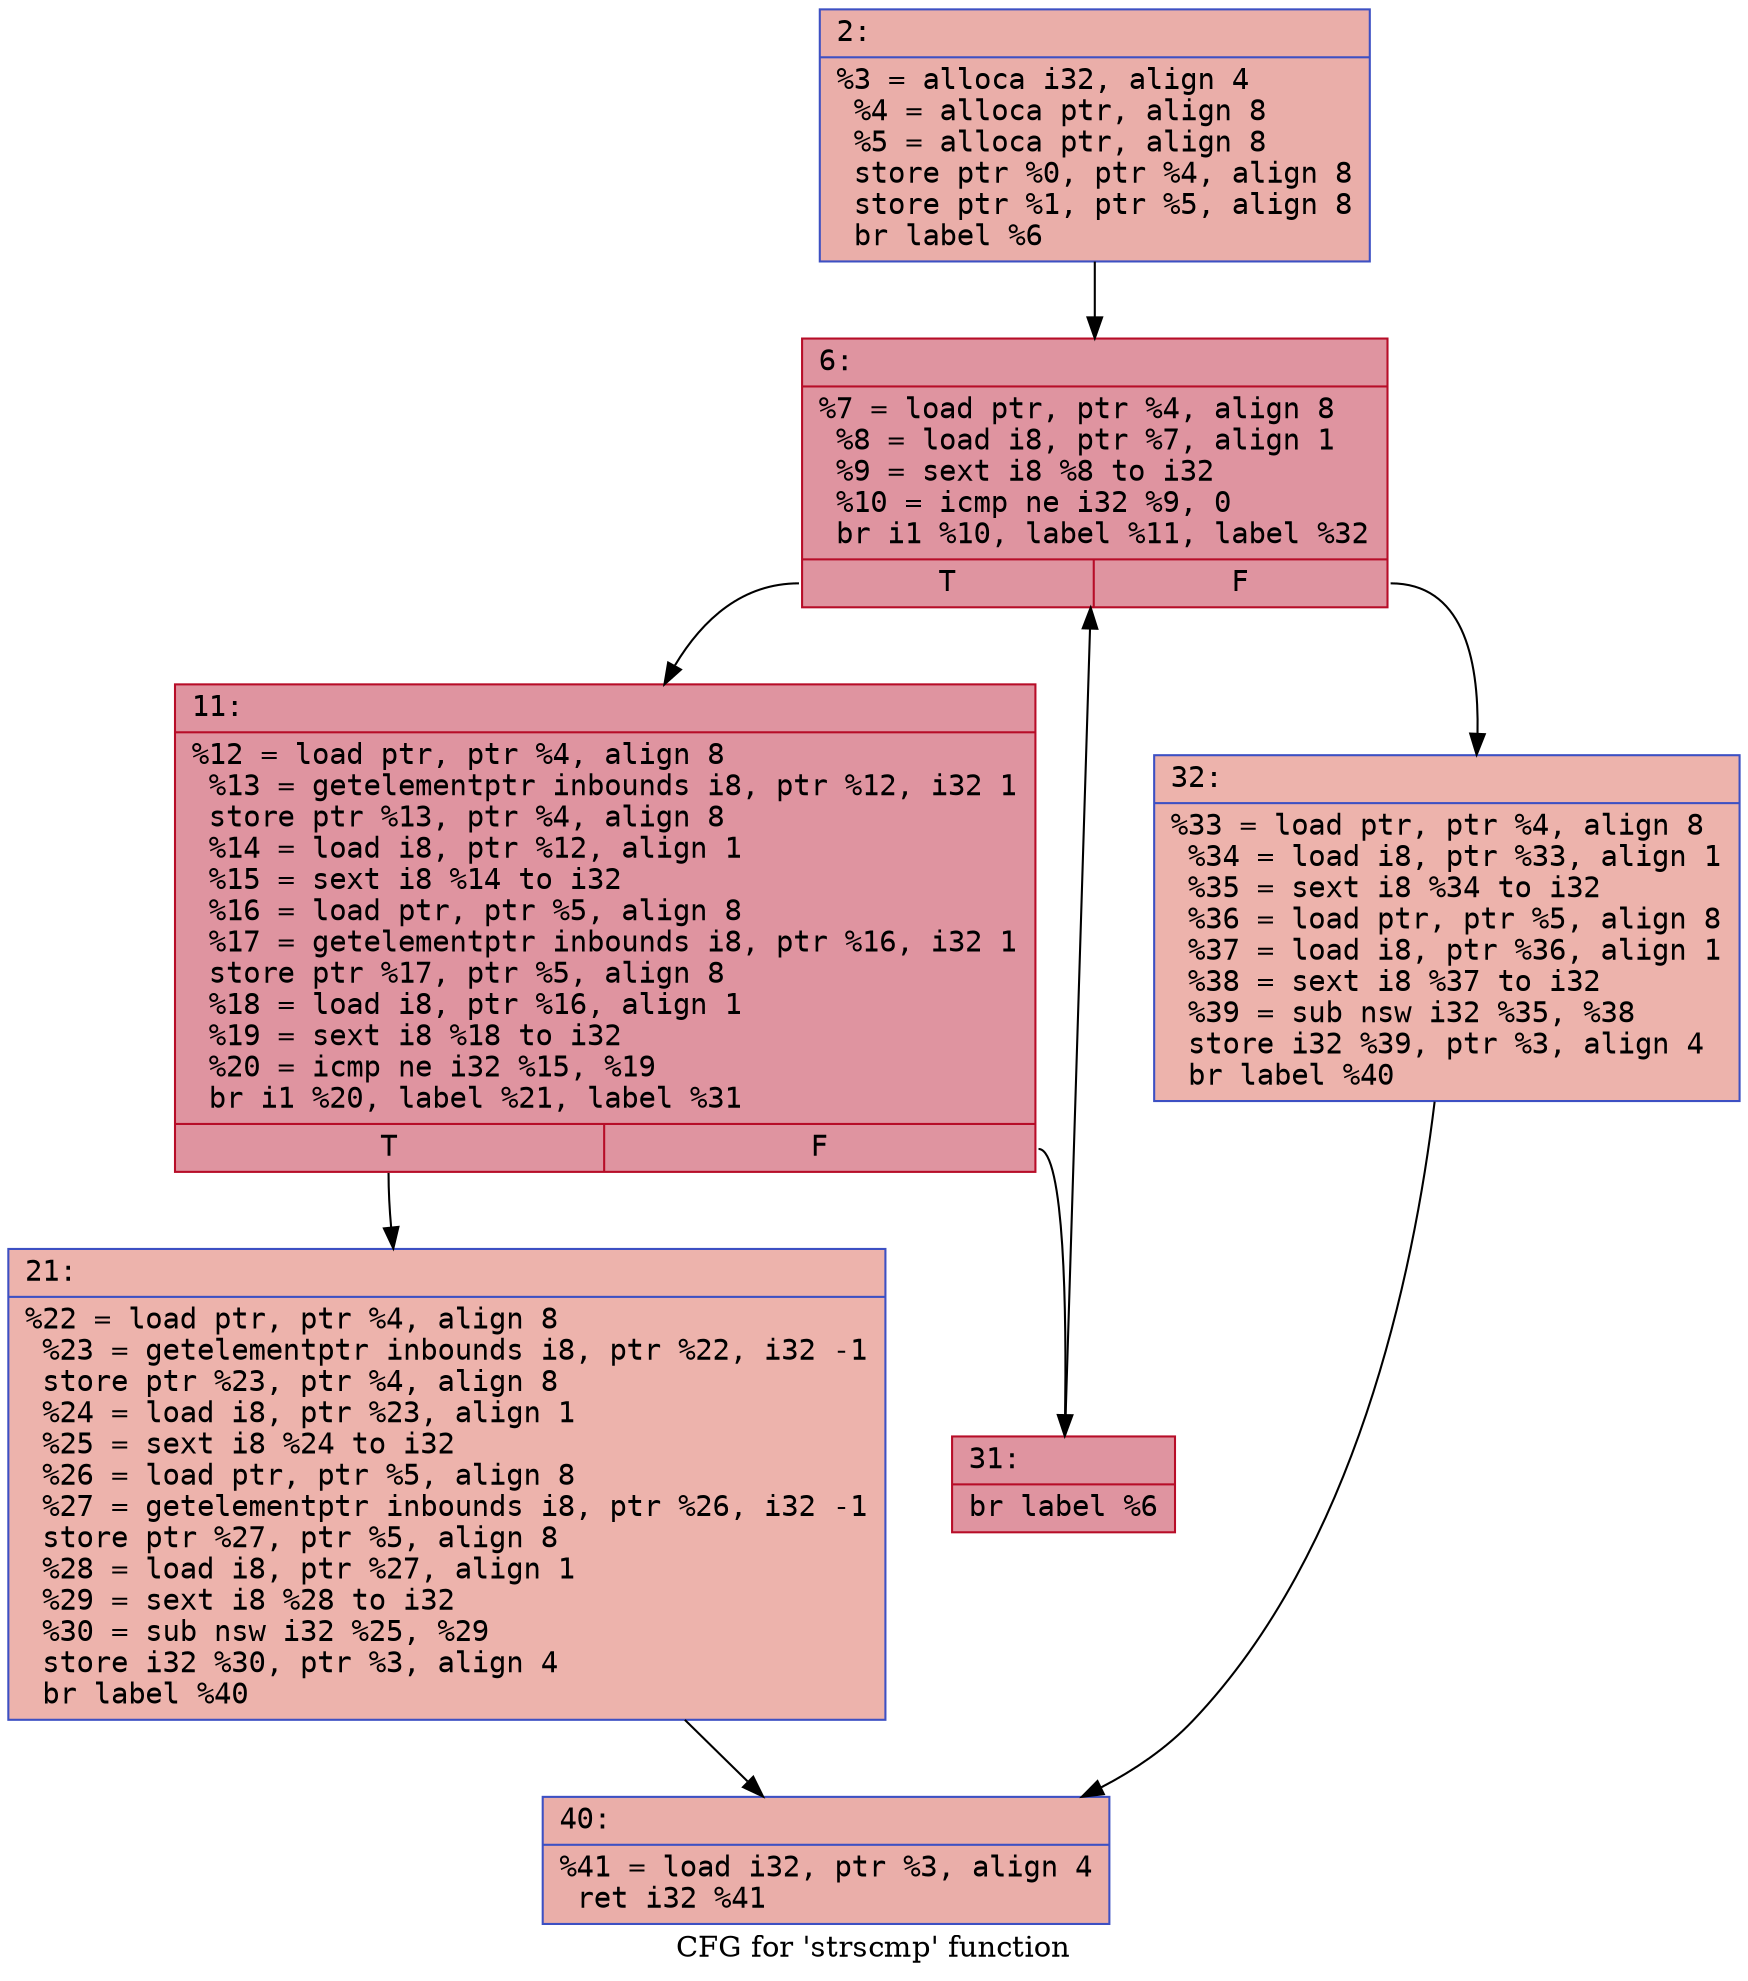 digraph "CFG for 'strscmp' function" {
	label="CFG for 'strscmp' function";

	Node0x600001033480 [shape=record,color="#3d50c3ff", style=filled, fillcolor="#d0473d70" fontname="Courier",label="{2:\l|  %3 = alloca i32, align 4\l  %4 = alloca ptr, align 8\l  %5 = alloca ptr, align 8\l  store ptr %0, ptr %4, align 8\l  store ptr %1, ptr %5, align 8\l  br label %6\l}"];
	Node0x600001033480 -> Node0x6000010334d0[tooltip="2 -> 6\nProbability 100.00%" ];
	Node0x6000010334d0 [shape=record,color="#b70d28ff", style=filled, fillcolor="#b70d2870" fontname="Courier",label="{6:\l|  %7 = load ptr, ptr %4, align 8\l  %8 = load i8, ptr %7, align 1\l  %9 = sext i8 %8 to i32\l  %10 = icmp ne i32 %9, 0\l  br i1 %10, label %11, label %32\l|{<s0>T|<s1>F}}"];
	Node0x6000010334d0:s0 -> Node0x600001033520[tooltip="6 -> 11\nProbability 96.88%" ];
	Node0x6000010334d0:s1 -> Node0x600001033610[tooltip="6 -> 32\nProbability 3.12%" ];
	Node0x600001033520 [shape=record,color="#b70d28ff", style=filled, fillcolor="#b70d2870" fontname="Courier",label="{11:\l|  %12 = load ptr, ptr %4, align 8\l  %13 = getelementptr inbounds i8, ptr %12, i32 1\l  store ptr %13, ptr %4, align 8\l  %14 = load i8, ptr %12, align 1\l  %15 = sext i8 %14 to i32\l  %16 = load ptr, ptr %5, align 8\l  %17 = getelementptr inbounds i8, ptr %16, i32 1\l  store ptr %17, ptr %5, align 8\l  %18 = load i8, ptr %16, align 1\l  %19 = sext i8 %18 to i32\l  %20 = icmp ne i32 %15, %19\l  br i1 %20, label %21, label %31\l|{<s0>T|<s1>F}}"];
	Node0x600001033520:s0 -> Node0x600001033570[tooltip="11 -> 21\nProbability 3.12%" ];
	Node0x600001033520:s1 -> Node0x6000010335c0[tooltip="11 -> 31\nProbability 96.88%" ];
	Node0x600001033570 [shape=record,color="#3d50c3ff", style=filled, fillcolor="#d6524470" fontname="Courier",label="{21:\l|  %22 = load ptr, ptr %4, align 8\l  %23 = getelementptr inbounds i8, ptr %22, i32 -1\l  store ptr %23, ptr %4, align 8\l  %24 = load i8, ptr %23, align 1\l  %25 = sext i8 %24 to i32\l  %26 = load ptr, ptr %5, align 8\l  %27 = getelementptr inbounds i8, ptr %26, i32 -1\l  store ptr %27, ptr %5, align 8\l  %28 = load i8, ptr %27, align 1\l  %29 = sext i8 %28 to i32\l  %30 = sub nsw i32 %25, %29\l  store i32 %30, ptr %3, align 4\l  br label %40\l}"];
	Node0x600001033570 -> Node0x600001033660[tooltip="21 -> 40\nProbability 100.00%" ];
	Node0x6000010335c0 [shape=record,color="#b70d28ff", style=filled, fillcolor="#b70d2870" fontname="Courier",label="{31:\l|  br label %6\l}"];
	Node0x6000010335c0 -> Node0x6000010334d0[tooltip="31 -> 6\nProbability 100.00%" ];
	Node0x600001033610 [shape=record,color="#3d50c3ff", style=filled, fillcolor="#d6524470" fontname="Courier",label="{32:\l|  %33 = load ptr, ptr %4, align 8\l  %34 = load i8, ptr %33, align 1\l  %35 = sext i8 %34 to i32\l  %36 = load ptr, ptr %5, align 8\l  %37 = load i8, ptr %36, align 1\l  %38 = sext i8 %37 to i32\l  %39 = sub nsw i32 %35, %38\l  store i32 %39, ptr %3, align 4\l  br label %40\l}"];
	Node0x600001033610 -> Node0x600001033660[tooltip="32 -> 40\nProbability 100.00%" ];
	Node0x600001033660 [shape=record,color="#3d50c3ff", style=filled, fillcolor="#d0473d70" fontname="Courier",label="{40:\l|  %41 = load i32, ptr %3, align 4\l  ret i32 %41\l}"];
}
